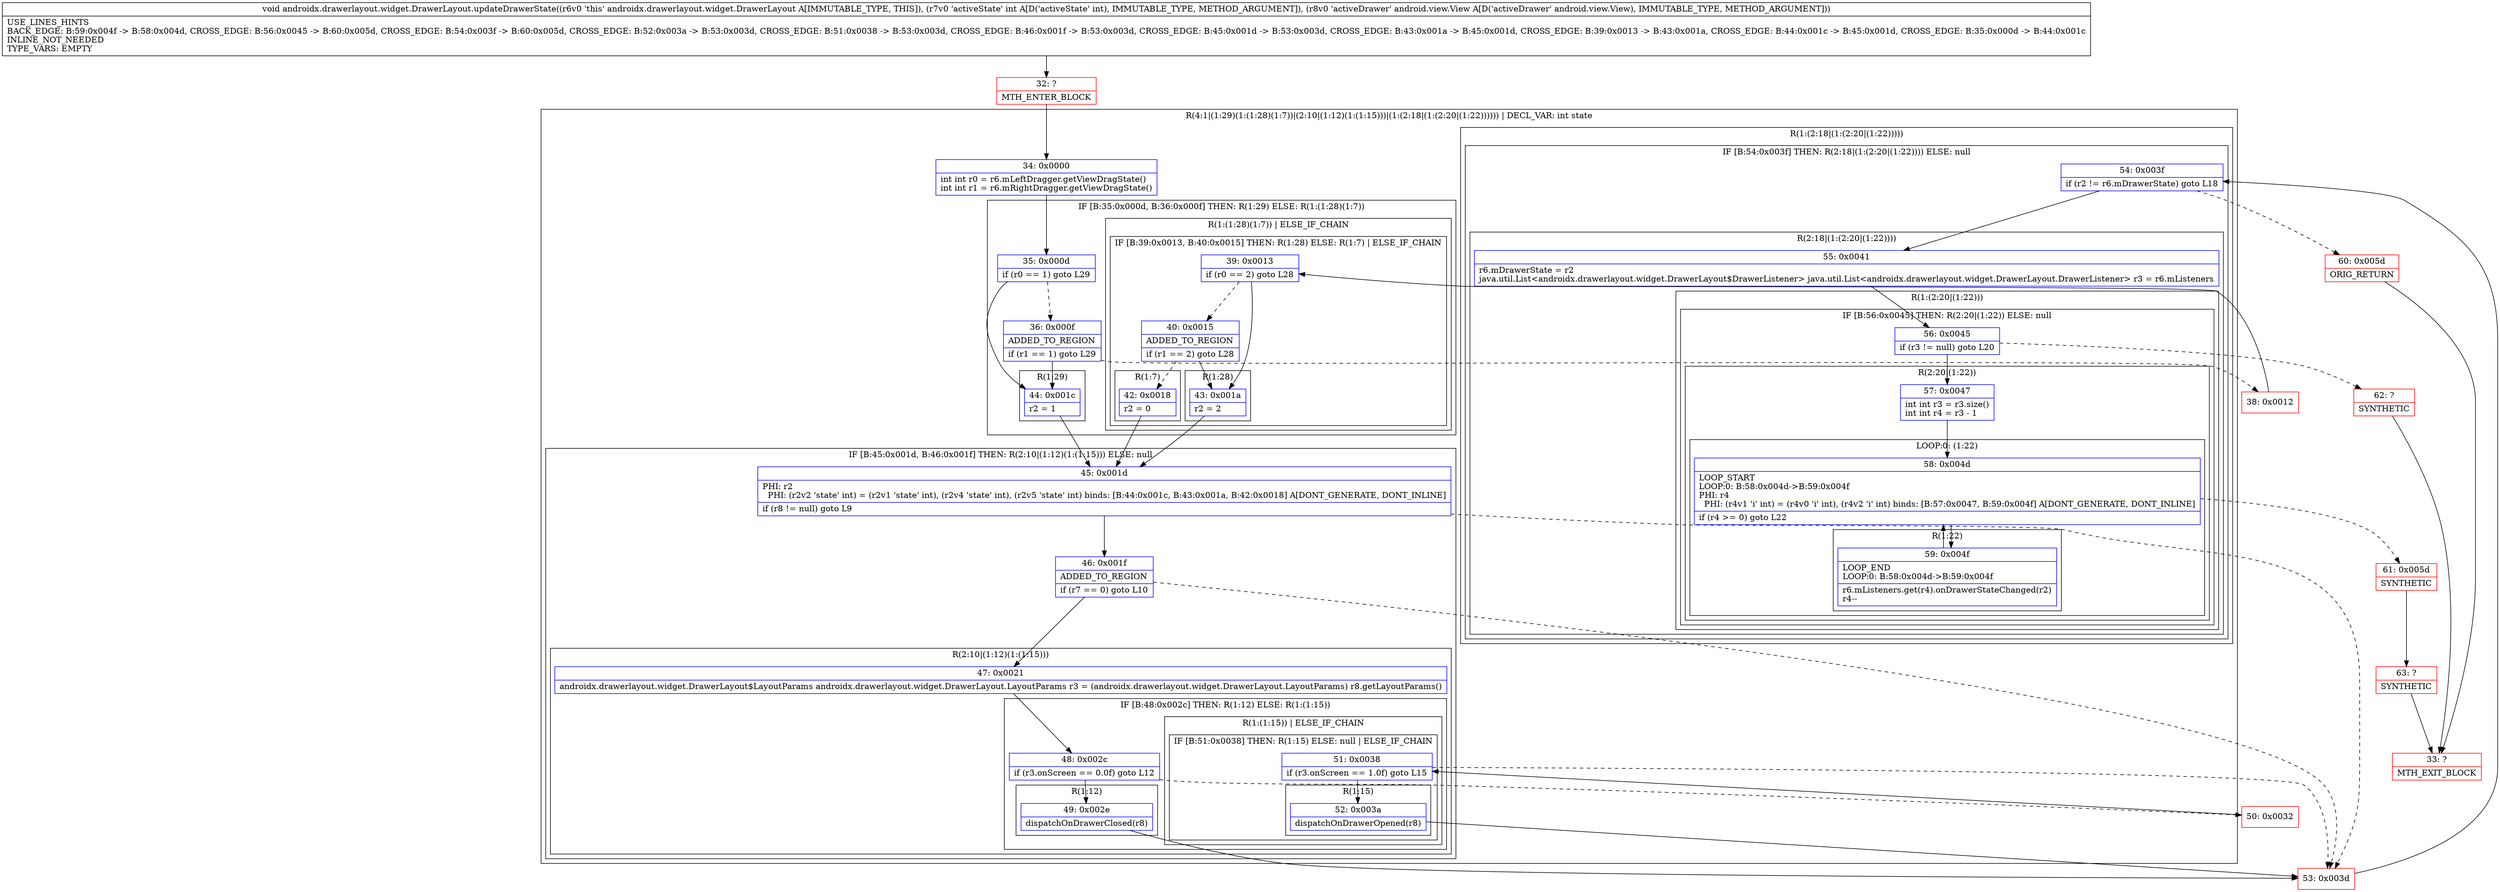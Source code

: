 digraph "CFG forandroidx.drawerlayout.widget.DrawerLayout.updateDrawerState(ILandroid\/view\/View;)V" {
subgraph cluster_Region_1269433865 {
label = "R(4:1|(1:29)(1:(1:28)(1:7))|(2:10|(1:12)(1:(1:15)))|(1:(2:18|(1:(2:20|(1:22)))))) | DECL_VAR: int state\l";
node [shape=record,color=blue];
Node_34 [shape=record,label="{34\:\ 0x0000|int int r0 = r6.mLeftDragger.getViewDragState()\lint int r1 = r6.mRightDragger.getViewDragState()\l}"];
subgraph cluster_IfRegion_765254538 {
label = "IF [B:35:0x000d, B:36:0x000f] THEN: R(1:29) ELSE: R(1:(1:28)(1:7))";
node [shape=record,color=blue];
Node_35 [shape=record,label="{35\:\ 0x000d|if (r0 == 1) goto L29\l}"];
Node_36 [shape=record,label="{36\:\ 0x000f|ADDED_TO_REGION\l|if (r1 == 1) goto L29\l}"];
subgraph cluster_Region_1964754897 {
label = "R(1:29)";
node [shape=record,color=blue];
Node_44 [shape=record,label="{44\:\ 0x001c|r2 = 1\l}"];
}
subgraph cluster_Region_1141705639 {
label = "R(1:(1:28)(1:7)) | ELSE_IF_CHAIN\l";
node [shape=record,color=blue];
subgraph cluster_IfRegion_241707974 {
label = "IF [B:39:0x0013, B:40:0x0015] THEN: R(1:28) ELSE: R(1:7) | ELSE_IF_CHAIN\l";
node [shape=record,color=blue];
Node_39 [shape=record,label="{39\:\ 0x0013|if (r0 == 2) goto L28\l}"];
Node_40 [shape=record,label="{40\:\ 0x0015|ADDED_TO_REGION\l|if (r1 == 2) goto L28\l}"];
subgraph cluster_Region_1847201077 {
label = "R(1:28)";
node [shape=record,color=blue];
Node_43 [shape=record,label="{43\:\ 0x001a|r2 = 2\l}"];
}
subgraph cluster_Region_621923319 {
label = "R(1:7)";
node [shape=record,color=blue];
Node_42 [shape=record,label="{42\:\ 0x0018|r2 = 0\l}"];
}
}
}
}
subgraph cluster_IfRegion_431108530 {
label = "IF [B:45:0x001d, B:46:0x001f] THEN: R(2:10|(1:12)(1:(1:15))) ELSE: null";
node [shape=record,color=blue];
Node_45 [shape=record,label="{45\:\ 0x001d|PHI: r2 \l  PHI: (r2v2 'state' int) = (r2v1 'state' int), (r2v4 'state' int), (r2v5 'state' int) binds: [B:44:0x001c, B:43:0x001a, B:42:0x0018] A[DONT_GENERATE, DONT_INLINE]\l|if (r8 != null) goto L9\l}"];
Node_46 [shape=record,label="{46\:\ 0x001f|ADDED_TO_REGION\l|if (r7 == 0) goto L10\l}"];
subgraph cluster_Region_203862800 {
label = "R(2:10|(1:12)(1:(1:15)))";
node [shape=record,color=blue];
Node_47 [shape=record,label="{47\:\ 0x0021|androidx.drawerlayout.widget.DrawerLayout$LayoutParams androidx.drawerlayout.widget.DrawerLayout.LayoutParams r3 = (androidx.drawerlayout.widget.DrawerLayout.LayoutParams) r8.getLayoutParams()\l}"];
subgraph cluster_IfRegion_704095504 {
label = "IF [B:48:0x002c] THEN: R(1:12) ELSE: R(1:(1:15))";
node [shape=record,color=blue];
Node_48 [shape=record,label="{48\:\ 0x002c|if (r3.onScreen == 0.0f) goto L12\l}"];
subgraph cluster_Region_1666566613 {
label = "R(1:12)";
node [shape=record,color=blue];
Node_49 [shape=record,label="{49\:\ 0x002e|dispatchOnDrawerClosed(r8)\l}"];
}
subgraph cluster_Region_1804668279 {
label = "R(1:(1:15)) | ELSE_IF_CHAIN\l";
node [shape=record,color=blue];
subgraph cluster_IfRegion_240319345 {
label = "IF [B:51:0x0038] THEN: R(1:15) ELSE: null | ELSE_IF_CHAIN\l";
node [shape=record,color=blue];
Node_51 [shape=record,label="{51\:\ 0x0038|if (r3.onScreen == 1.0f) goto L15\l}"];
subgraph cluster_Region_1198351249 {
label = "R(1:15)";
node [shape=record,color=blue];
Node_52 [shape=record,label="{52\:\ 0x003a|dispatchOnDrawerOpened(r8)\l}"];
}
}
}
}
}
}
subgraph cluster_Region_1339745647 {
label = "R(1:(2:18|(1:(2:20|(1:22)))))";
node [shape=record,color=blue];
subgraph cluster_IfRegion_34379296 {
label = "IF [B:54:0x003f] THEN: R(2:18|(1:(2:20|(1:22)))) ELSE: null";
node [shape=record,color=blue];
Node_54 [shape=record,label="{54\:\ 0x003f|if (r2 != r6.mDrawerState) goto L18\l}"];
subgraph cluster_Region_1785258632 {
label = "R(2:18|(1:(2:20|(1:22))))";
node [shape=record,color=blue];
Node_55 [shape=record,label="{55\:\ 0x0041|r6.mDrawerState = r2\ljava.util.List\<androidx.drawerlayout.widget.DrawerLayout$DrawerListener\> java.util.List\<androidx.drawerlayout.widget.DrawerLayout.DrawerListener\> r3 = r6.mListeners\l}"];
subgraph cluster_Region_1628817827 {
label = "R(1:(2:20|(1:22)))";
node [shape=record,color=blue];
subgraph cluster_IfRegion_1097237851 {
label = "IF [B:56:0x0045] THEN: R(2:20|(1:22)) ELSE: null";
node [shape=record,color=blue];
Node_56 [shape=record,label="{56\:\ 0x0045|if (r3 != null) goto L20\l}"];
subgraph cluster_Region_2141936615 {
label = "R(2:20|(1:22))";
node [shape=record,color=blue];
Node_57 [shape=record,label="{57\:\ 0x0047|int int r3 = r3.size()\lint int r4 = r3 \- 1\l}"];
subgraph cluster_LoopRegion_1414429078 {
label = "LOOP:0: (1:22)";
node [shape=record,color=blue];
Node_58 [shape=record,label="{58\:\ 0x004d|LOOP_START\lLOOP:0: B:58:0x004d\-\>B:59:0x004f\lPHI: r4 \l  PHI: (r4v1 'i' int) = (r4v0 'i' int), (r4v2 'i' int) binds: [B:57:0x0047, B:59:0x004f] A[DONT_GENERATE, DONT_INLINE]\l|if (r4 \>= 0) goto L22\l}"];
subgraph cluster_Region_2032119093 {
label = "R(1:22)";
node [shape=record,color=blue];
Node_59 [shape=record,label="{59\:\ 0x004f|LOOP_END\lLOOP:0: B:58:0x004d\-\>B:59:0x004f\l|r6.mListeners.get(r4).onDrawerStateChanged(r2)\lr4\-\-\l}"];
}
}
}
}
}
}
}
}
}
Node_32 [shape=record,color=red,label="{32\:\ ?|MTH_ENTER_BLOCK\l}"];
Node_38 [shape=record,color=red,label="{38\:\ 0x0012}"];
Node_50 [shape=record,color=red,label="{50\:\ 0x0032}"];
Node_53 [shape=record,color=red,label="{53\:\ 0x003d}"];
Node_61 [shape=record,color=red,label="{61\:\ 0x005d|SYNTHETIC\l}"];
Node_63 [shape=record,color=red,label="{63\:\ ?|SYNTHETIC\l}"];
Node_33 [shape=record,color=red,label="{33\:\ ?|MTH_EXIT_BLOCK\l}"];
Node_62 [shape=record,color=red,label="{62\:\ ?|SYNTHETIC\l}"];
Node_60 [shape=record,color=red,label="{60\:\ 0x005d|ORIG_RETURN\l}"];
MethodNode[shape=record,label="{void androidx.drawerlayout.widget.DrawerLayout.updateDrawerState((r6v0 'this' androidx.drawerlayout.widget.DrawerLayout A[IMMUTABLE_TYPE, THIS]), (r7v0 'activeState' int A[D('activeState' int), IMMUTABLE_TYPE, METHOD_ARGUMENT]), (r8v0 'activeDrawer' android.view.View A[D('activeDrawer' android.view.View), IMMUTABLE_TYPE, METHOD_ARGUMENT]))  | USE_LINES_HINTS\lBACK_EDGE: B:59:0x004f \-\> B:58:0x004d, CROSS_EDGE: B:56:0x0045 \-\> B:60:0x005d, CROSS_EDGE: B:54:0x003f \-\> B:60:0x005d, CROSS_EDGE: B:52:0x003a \-\> B:53:0x003d, CROSS_EDGE: B:51:0x0038 \-\> B:53:0x003d, CROSS_EDGE: B:46:0x001f \-\> B:53:0x003d, CROSS_EDGE: B:45:0x001d \-\> B:53:0x003d, CROSS_EDGE: B:43:0x001a \-\> B:45:0x001d, CROSS_EDGE: B:39:0x0013 \-\> B:43:0x001a, CROSS_EDGE: B:44:0x001c \-\> B:45:0x001d, CROSS_EDGE: B:35:0x000d \-\> B:44:0x001c\lINLINE_NOT_NEEDED\lTYPE_VARS: EMPTY\l}"];
MethodNode -> Node_32;Node_34 -> Node_35;
Node_35 -> Node_36[style=dashed];
Node_35 -> Node_44;
Node_36 -> Node_38[style=dashed];
Node_36 -> Node_44;
Node_44 -> Node_45;
Node_39 -> Node_40[style=dashed];
Node_39 -> Node_43;
Node_40 -> Node_42[style=dashed];
Node_40 -> Node_43;
Node_43 -> Node_45;
Node_42 -> Node_45;
Node_45 -> Node_46;
Node_45 -> Node_53[style=dashed];
Node_46 -> Node_47;
Node_46 -> Node_53[style=dashed];
Node_47 -> Node_48;
Node_48 -> Node_49;
Node_48 -> Node_50[style=dashed];
Node_49 -> Node_53;
Node_51 -> Node_52;
Node_51 -> Node_53[style=dashed];
Node_52 -> Node_53;
Node_54 -> Node_55;
Node_54 -> Node_60[style=dashed];
Node_55 -> Node_56;
Node_56 -> Node_57;
Node_56 -> Node_62[style=dashed];
Node_57 -> Node_58;
Node_58 -> Node_59;
Node_58 -> Node_61[style=dashed];
Node_59 -> Node_58;
Node_32 -> Node_34;
Node_38 -> Node_39;
Node_50 -> Node_51;
Node_53 -> Node_54;
Node_61 -> Node_63;
Node_63 -> Node_33;
Node_62 -> Node_33;
Node_60 -> Node_33;
}


